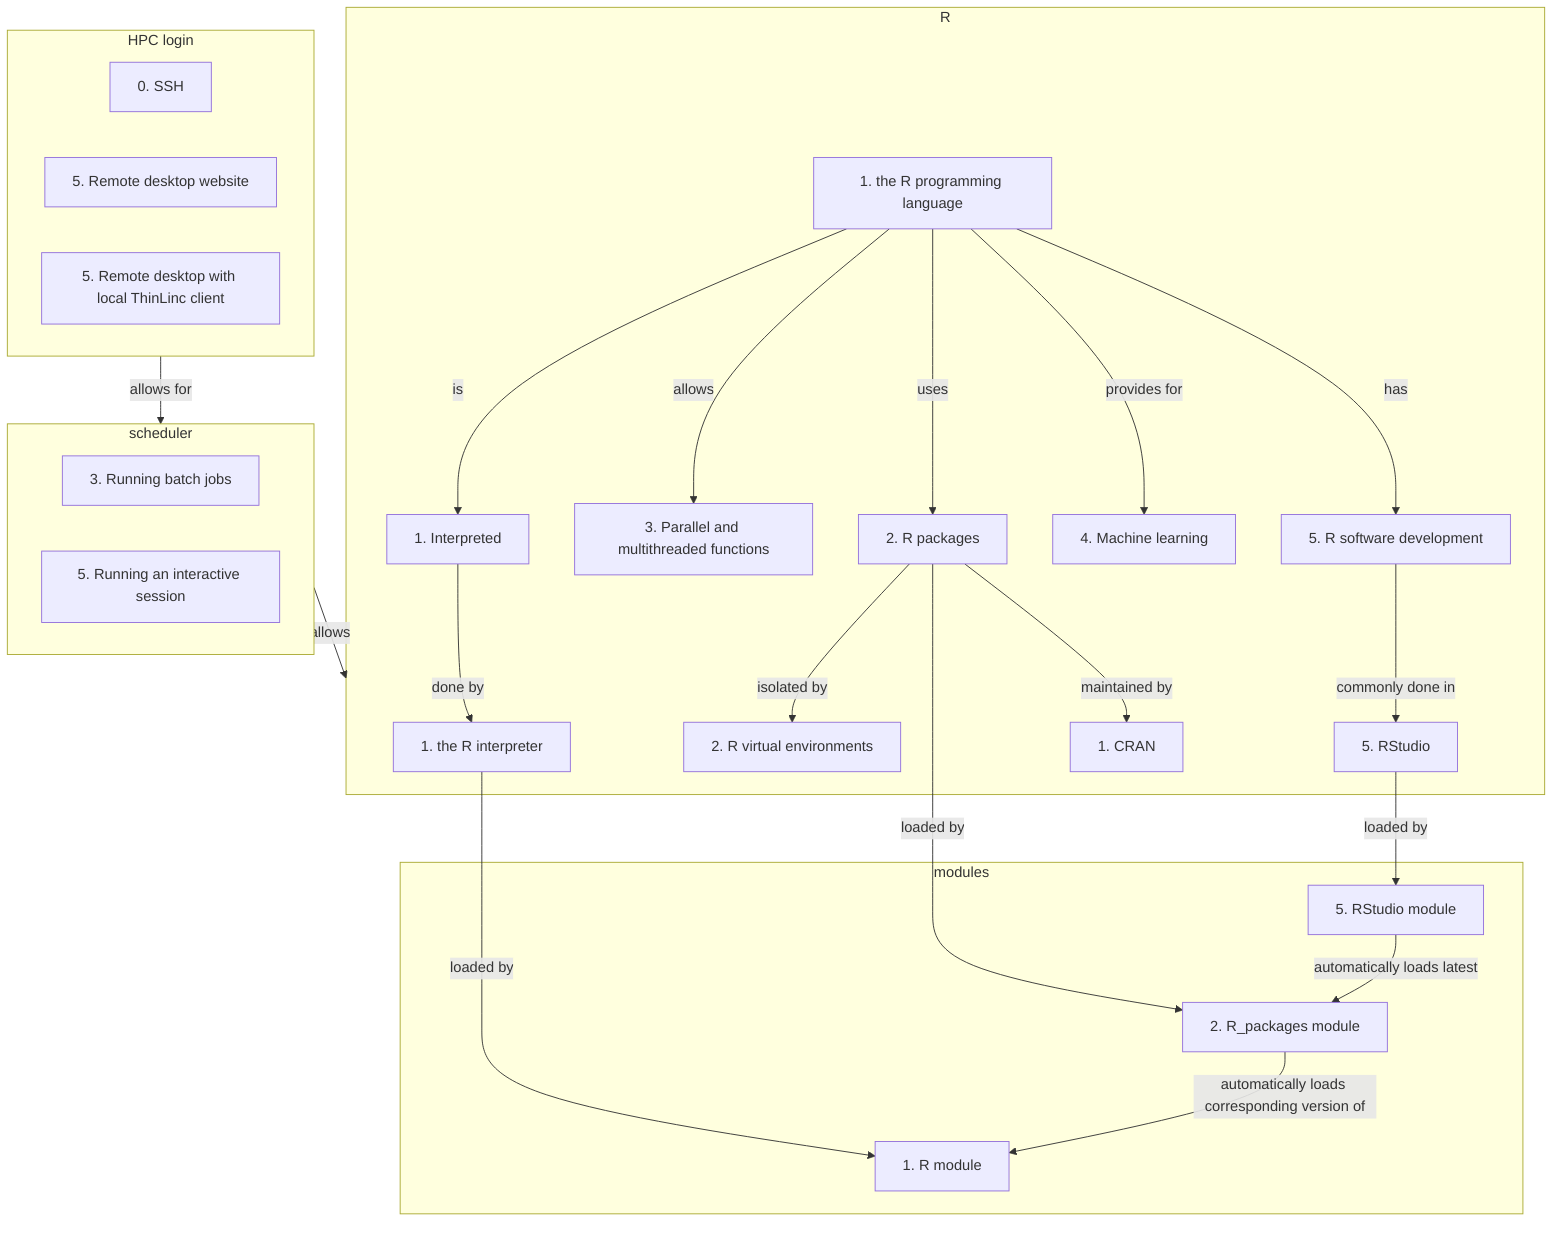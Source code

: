 flowchart TD

    subgraph login[HPC login]
      ssh[0. SSH]
      remote_desktop_website[5. Remote desktop website]
      remote_desktop_local_thinlinc_client[5. Remote desktop with local ThinLinc client]
    end
    subgraph scheduler[scheduler]
      running_batch_jobs[3. Running batch jobs]
      running_interactive_session[5. Running an interactive session]
    end
    subgraph r[R]
      r_interpreter[1. the R interpreter]
      r_packages[2. R packages]
      r_virtual_environments[2. R virtual environments]
      r_language[1. the R programming language]
      parallel_and_multithreaded_functions[3. Parallel and multithreaded functions]
      r_dev[5. R software development]
      rstudio[5. RStudio]
      ml[4. Machine learning]
      interpreted_language[1. Interpreted]
      cran[1. CRAN]
    end
    subgraph modules[modules]
      r_module[1. R module]
      r_packages_module[2. R_packages module]
      rstudio_module[5. RStudio module]
    end

  
    r_language --> |has| r_dev
    r_language --> |is| interpreted_language 
    r_language --> |uses| r_packages
    interpreted_language --> |done by| r_interpreter
    r_packages --> |maintained by| cran
    r_packages --> |isolated by|r_virtual_environments 
    r_language --> |allows| parallel_and_multithreaded_functions
    r_language --> |provides for| ml
    r_dev --> |commonly done in| rstudio

    r_interpreter --> |loaded by|r_module
    r_packages --> |loaded by|r_packages_module
    rstudio --> |loaded by|rstudio_module

    rstudio_module --> |automatically loads latest| r_packages_module
    r_packages_module --> |automatically loads corresponding version of| r_module

    login --> |allows for| scheduler
    scheduler --> |allows| r